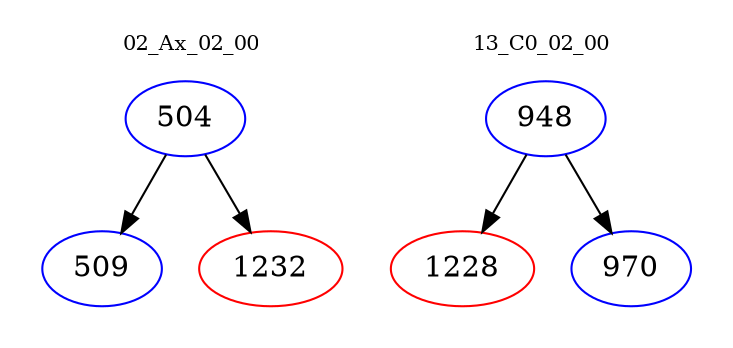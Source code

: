 digraph{
subgraph cluster_0 {
color = white
label = "02_Ax_02_00";
fontsize=10;
T0_504 [label="504", color="blue"]
T0_504 -> T0_509 [color="black"]
T0_509 [label="509", color="blue"]
T0_504 -> T0_1232 [color="black"]
T0_1232 [label="1232", color="red"]
}
subgraph cluster_1 {
color = white
label = "13_C0_02_00";
fontsize=10;
T1_948 [label="948", color="blue"]
T1_948 -> T1_1228 [color="black"]
T1_1228 [label="1228", color="red"]
T1_948 -> T1_970 [color="black"]
T1_970 [label="970", color="blue"]
}
}
